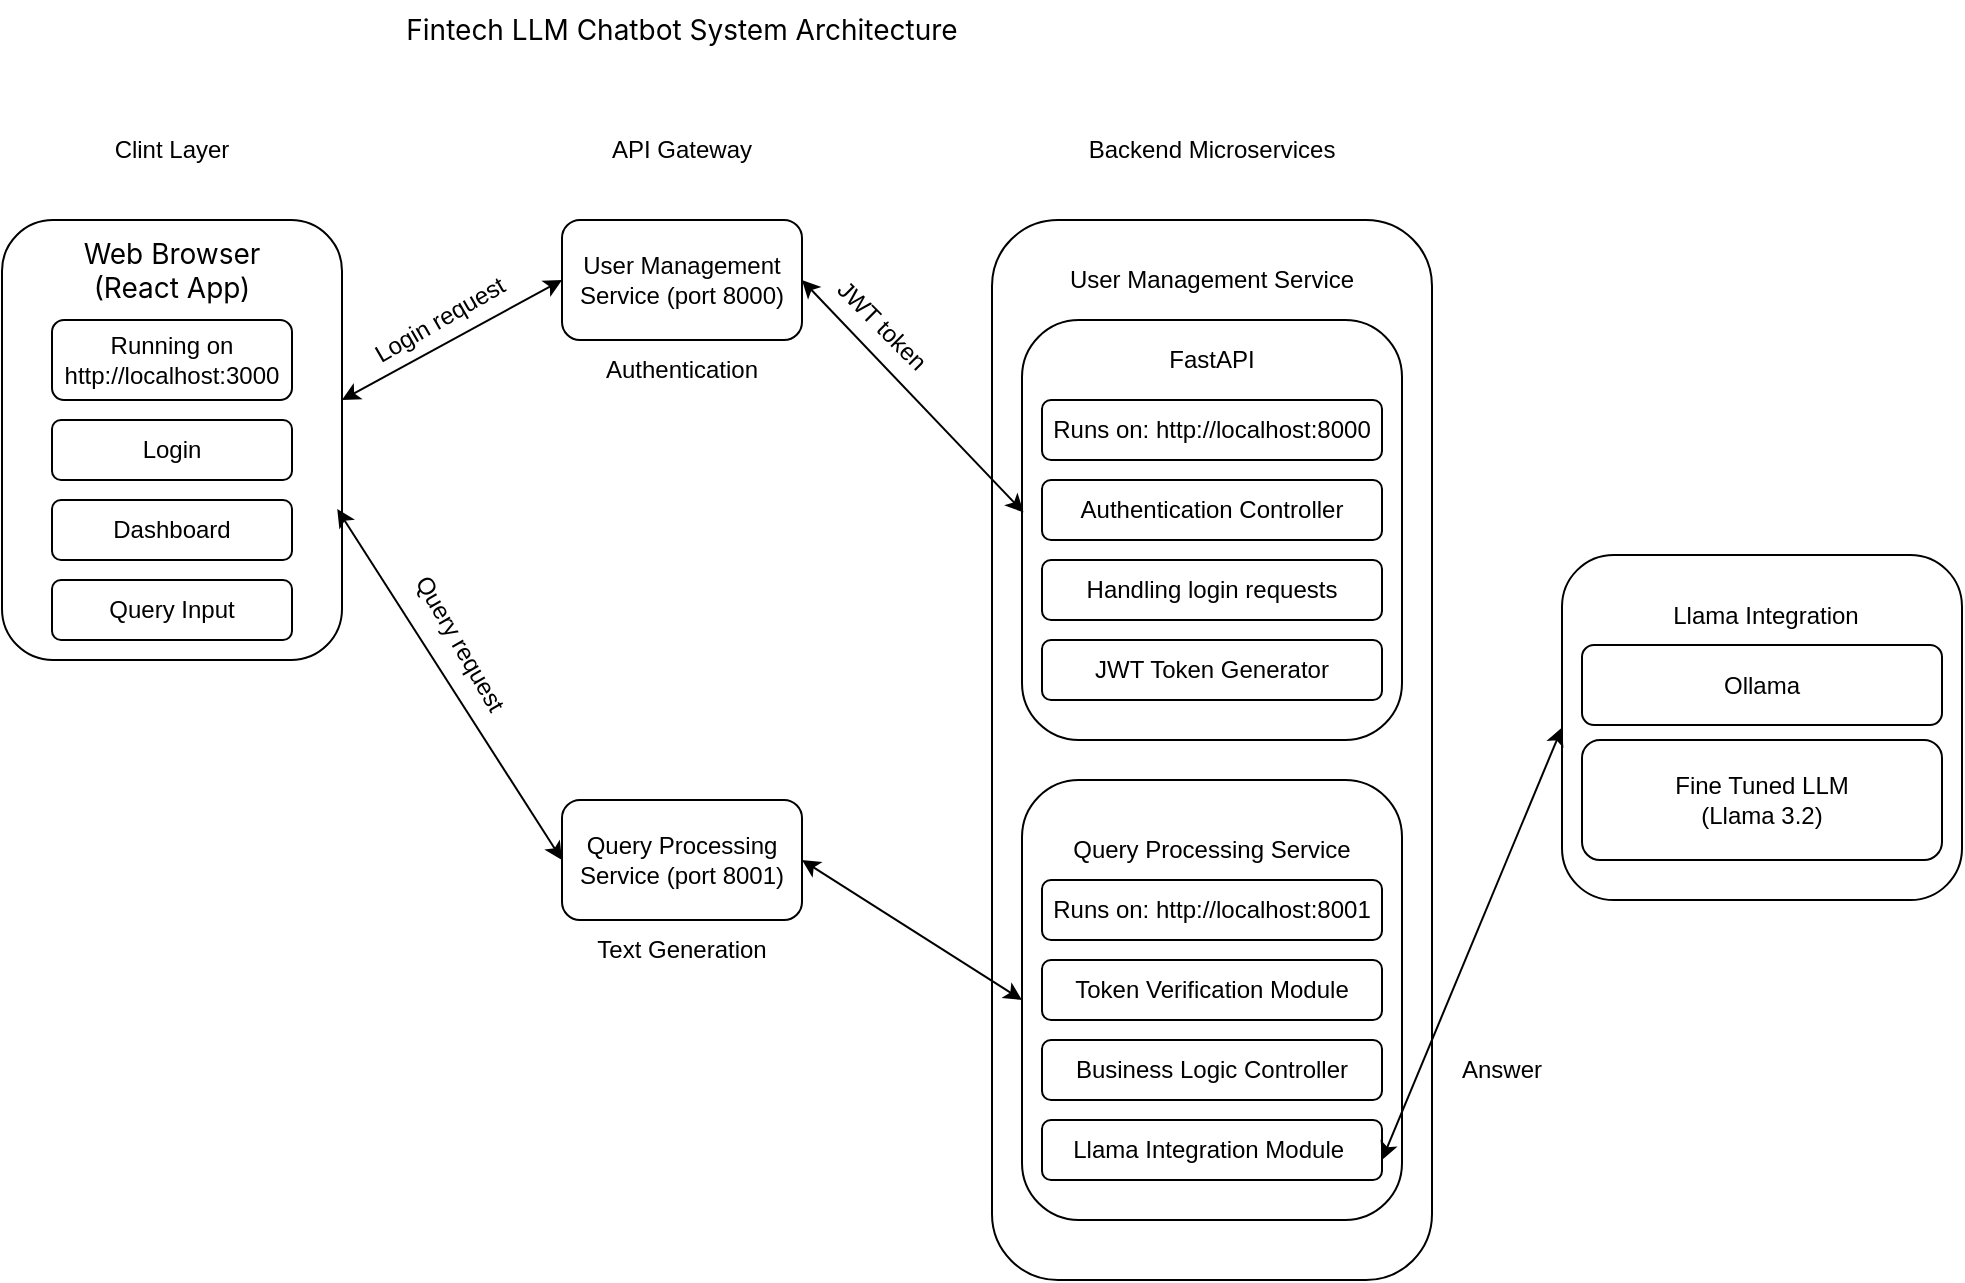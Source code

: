 <mxfile version="26.0.14">
  <diagram name="Page-1" id="GErbwyY22_0ohBwpbLKr">
    <mxGraphModel dx="1050" dy="569" grid="1" gridSize="10" guides="1" tooltips="1" connect="1" arrows="1" fold="1" page="1" pageScale="1" pageWidth="827" pageHeight="1169" math="0" shadow="0">
      <root>
        <mxCell id="0" />
        <mxCell id="1" parent="0" />
        <mxCell id="IijRfdu2nY_PAscciB4N-1" value="&lt;span style=&quot;font-family: Inter, system-ui, -apple-system, &amp;quot;Segoe UI&amp;quot;, Roboto, Ubuntu, Cantarell, &amp;quot;Noto Sans&amp;quot;, sans-serif, &amp;quot;Segoe UI&amp;quot;, Roboto, Ubuntu, Cantarell, &amp;quot;Noto Sans&amp;quot;, sans-serif; font-size: 14px; text-align: start;&quot;&gt;&lt;font style=&quot;color: rgb(0, 0, 0);&quot;&gt;Fintech LLM Chatbot System Architecture&lt;/font&gt;&lt;/span&gt;" style="text;html=1;align=center;verticalAlign=middle;whiteSpace=wrap;rounded=0;" vertex="1" parent="1">
          <mxGeometry x="150" y="30" width="420" height="30" as="geometry" />
        </mxCell>
        <mxCell id="IijRfdu2nY_PAscciB4N-7" value="Clint Layer" style="text;html=1;align=center;verticalAlign=middle;whiteSpace=wrap;rounded=0;" vertex="1" parent="1">
          <mxGeometry x="75" y="90" width="60" height="30" as="geometry" />
        </mxCell>
        <mxCell id="IijRfdu2nY_PAscciB4N-8" value="" style="rounded=1;whiteSpace=wrap;html=1;" vertex="1" parent="1">
          <mxGeometry x="20" y="140" width="170" height="220" as="geometry" />
        </mxCell>
        <mxCell id="IijRfdu2nY_PAscciB4N-9" value="&lt;span style=&quot;font-family: Inter, system-ui, -apple-system, &amp;quot;Segoe UI&amp;quot;, Roboto, Ubuntu, Cantarell, &amp;quot;Noto Sans&amp;quot;, sans-serif, &amp;quot;Segoe UI&amp;quot;, Roboto, Ubuntu, Cantarell, &amp;quot;Noto Sans&amp;quot;, sans-serif; font-size: 14px; text-align: start;&quot;&gt;&lt;font style=&quot;color: rgb(0, 0, 0);&quot;&gt;Web Browser (React App)&lt;/font&gt;&lt;/span&gt;" style="text;html=1;align=center;verticalAlign=middle;whiteSpace=wrap;rounded=0;" vertex="1" parent="1">
          <mxGeometry x="45" y="150" width="120" height="30" as="geometry" />
        </mxCell>
        <mxCell id="IijRfdu2nY_PAscciB4N-11" value="Running on http://localhost:3000" style="rounded=1;whiteSpace=wrap;html=1;" vertex="1" parent="1">
          <mxGeometry x="45" y="190" width="120" height="40" as="geometry" />
        </mxCell>
        <mxCell id="IijRfdu2nY_PAscciB4N-13" value="Login" style="rounded=1;whiteSpace=wrap;html=1;" vertex="1" parent="1">
          <mxGeometry x="45" y="240" width="120" height="30" as="geometry" />
        </mxCell>
        <mxCell id="IijRfdu2nY_PAscciB4N-14" value="Dashboard" style="rounded=1;whiteSpace=wrap;html=1;" vertex="1" parent="1">
          <mxGeometry x="45" y="280" width="120" height="30" as="geometry" />
        </mxCell>
        <mxCell id="IijRfdu2nY_PAscciB4N-15" value="Query Input" style="rounded=1;whiteSpace=wrap;html=1;" vertex="1" parent="1">
          <mxGeometry x="45" y="320" width="120" height="30" as="geometry" />
        </mxCell>
        <mxCell id="IijRfdu2nY_PAscciB4N-16" value="API Gateway" style="text;html=1;align=center;verticalAlign=middle;whiteSpace=wrap;rounded=0;" vertex="1" parent="1">
          <mxGeometry x="315" y="90" width="90" height="30" as="geometry" />
        </mxCell>
        <mxCell id="IijRfdu2nY_PAscciB4N-17" value="User Management Service (port 8000)" style="rounded=1;whiteSpace=wrap;html=1;" vertex="1" parent="1">
          <mxGeometry x="300" y="140" width="120" height="60" as="geometry" />
        </mxCell>
        <mxCell id="IijRfdu2nY_PAscciB4N-18" value="Query Processing Service (port 8001)" style="rounded=1;whiteSpace=wrap;html=1;" vertex="1" parent="1">
          <mxGeometry x="300" y="430" width="120" height="60" as="geometry" />
        </mxCell>
        <mxCell id="IijRfdu2nY_PAscciB4N-19" value="Backend Microservices" style="text;html=1;align=center;verticalAlign=middle;whiteSpace=wrap;rounded=0;" vertex="1" parent="1">
          <mxGeometry x="560" y="90" width="130" height="30" as="geometry" />
        </mxCell>
        <mxCell id="IijRfdu2nY_PAscciB4N-22" value="" style="rounded=1;whiteSpace=wrap;html=1;" vertex="1" parent="1">
          <mxGeometry x="515" y="140" width="220" height="530" as="geometry" />
        </mxCell>
        <mxCell id="IijRfdu2nY_PAscciB4N-23" value="User Management Service" style="text;html=1;align=center;verticalAlign=middle;whiteSpace=wrap;rounded=0;" vertex="1" parent="1">
          <mxGeometry x="525" y="155" width="200" height="30" as="geometry" />
        </mxCell>
        <mxCell id="IijRfdu2nY_PAscciB4N-24" value="" style="rounded=1;whiteSpace=wrap;html=1;" vertex="1" parent="1">
          <mxGeometry x="530" y="190" width="190" height="210" as="geometry" />
        </mxCell>
        <mxCell id="IijRfdu2nY_PAscciB4N-27" value="FastAPI" style="text;html=1;align=center;verticalAlign=middle;whiteSpace=wrap;rounded=0;" vertex="1" parent="1">
          <mxGeometry x="595" y="195" width="60" height="30" as="geometry" />
        </mxCell>
        <mxCell id="IijRfdu2nY_PAscciB4N-28" value="Runs on: http://localhost:8000" style="rounded=1;whiteSpace=wrap;html=1;" vertex="1" parent="1">
          <mxGeometry x="540" y="230" width="170" height="30" as="geometry" />
        </mxCell>
        <mxCell id="IijRfdu2nY_PAscciB4N-29" value="Authentication Controller" style="rounded=1;whiteSpace=wrap;html=1;" vertex="1" parent="1">
          <mxGeometry x="540" y="270" width="170" height="30" as="geometry" />
        </mxCell>
        <mxCell id="IijRfdu2nY_PAscciB4N-30" value="Handling login requests" style="rounded=1;whiteSpace=wrap;html=1;" vertex="1" parent="1">
          <mxGeometry x="540" y="310" width="170" height="30" as="geometry" />
        </mxCell>
        <mxCell id="IijRfdu2nY_PAscciB4N-31" value="JWT Token Generator" style="rounded=1;whiteSpace=wrap;html=1;" vertex="1" parent="1">
          <mxGeometry x="540" y="350" width="170" height="30" as="geometry" />
        </mxCell>
        <mxCell id="IijRfdu2nY_PAscciB4N-34" value="" style="rounded=1;whiteSpace=wrap;html=1;" vertex="1" parent="1">
          <mxGeometry x="530" y="420" width="190" height="220" as="geometry" />
        </mxCell>
        <mxCell id="IijRfdu2nY_PAscciB4N-35" value="Query Processing Service" style="text;html=1;align=center;verticalAlign=middle;whiteSpace=wrap;rounded=0;" vertex="1" parent="1">
          <mxGeometry x="540" y="440" width="170" height="30" as="geometry" />
        </mxCell>
        <mxCell id="IijRfdu2nY_PAscciB4N-36" value="Runs on: http://localhost:8001" style="rounded=1;whiteSpace=wrap;html=1;" vertex="1" parent="1">
          <mxGeometry x="540" y="470" width="170" height="30" as="geometry" />
        </mxCell>
        <mxCell id="IijRfdu2nY_PAscciB4N-37" value="Token Verification Module" style="rounded=1;whiteSpace=wrap;html=1;" vertex="1" parent="1">
          <mxGeometry x="540" y="510" width="170" height="30" as="geometry" />
        </mxCell>
        <mxCell id="IijRfdu2nY_PAscciB4N-38" value="Business Logic Controller" style="rounded=1;whiteSpace=wrap;html=1;" vertex="1" parent="1">
          <mxGeometry x="540" y="550" width="170" height="30" as="geometry" />
        </mxCell>
        <mxCell id="IijRfdu2nY_PAscciB4N-39" value="Llama Integration Module&amp;nbsp;" style="rounded=1;whiteSpace=wrap;html=1;" vertex="1" parent="1">
          <mxGeometry x="540" y="590" width="170" height="30" as="geometry" />
        </mxCell>
        <mxCell id="IijRfdu2nY_PAscciB4N-42" value="" style="rounded=1;whiteSpace=wrap;html=1;" vertex="1" parent="1">
          <mxGeometry x="800" y="307.5" width="200" height="172.5" as="geometry" />
        </mxCell>
        <mxCell id="IijRfdu2nY_PAscciB4N-43" value="Llama Integration" style="text;html=1;align=center;verticalAlign=middle;whiteSpace=wrap;rounded=0;" vertex="1" parent="1">
          <mxGeometry x="812" y="322.5" width="180" height="30" as="geometry" />
        </mxCell>
        <mxCell id="IijRfdu2nY_PAscciB4N-46" value="Ollama" style="rounded=1;whiteSpace=wrap;html=1;" vertex="1" parent="1">
          <mxGeometry x="810" y="352.5" width="180" height="40" as="geometry" />
        </mxCell>
        <mxCell id="IijRfdu2nY_PAscciB4N-47" value="Fine Tuned LLM&lt;div&gt;(Llama 3.2)&lt;/div&gt;" style="rounded=1;whiteSpace=wrap;html=1;" vertex="1" parent="1">
          <mxGeometry x="810" y="400" width="180" height="60" as="geometry" />
        </mxCell>
        <mxCell id="IijRfdu2nY_PAscciB4N-48" value="Authentication" style="text;html=1;align=center;verticalAlign=middle;whiteSpace=wrap;rounded=0;" vertex="1" parent="1">
          <mxGeometry x="330" y="200" width="60" height="30" as="geometry" />
        </mxCell>
        <mxCell id="IijRfdu2nY_PAscciB4N-49" value="Text Generation" style="text;html=1;align=center;verticalAlign=middle;whiteSpace=wrap;rounded=0;" vertex="1" parent="1">
          <mxGeometry x="290" y="490" width="140" height="30" as="geometry" />
        </mxCell>
        <mxCell id="IijRfdu2nY_PAscciB4N-50" value="Login request&amp;nbsp;" style="text;html=1;align=center;verticalAlign=middle;whiteSpace=wrap;rounded=0;rotation=-30;" vertex="1" parent="1">
          <mxGeometry x="191.34" y="174" width="98.66" height="30" as="geometry" />
        </mxCell>
        <mxCell id="IijRfdu2nY_PAscciB4N-51" value="Query request" style="text;html=1;align=center;verticalAlign=middle;whiteSpace=wrap;rounded=0;rotation=60;" vertex="1" parent="1">
          <mxGeometry x="209" y="337" width="80" height="30" as="geometry" />
        </mxCell>
        <mxCell id="IijRfdu2nY_PAscciB4N-52" value="" style="endArrow=classic;startArrow=classic;html=1;rounded=0;entryX=0;entryY=0.5;entryDx=0;entryDy=0;" edge="1" parent="1" target="IijRfdu2nY_PAscciB4N-17">
          <mxGeometry width="50" height="50" relative="1" as="geometry">
            <mxPoint x="190" y="230" as="sourcePoint" />
            <mxPoint x="240" y="180" as="targetPoint" />
          </mxGeometry>
        </mxCell>
        <mxCell id="IijRfdu2nY_PAscciB4N-53" value="" style="endArrow=classic;startArrow=classic;html=1;rounded=0;entryX=0.004;entryY=0.458;entryDx=0;entryDy=0;entryPerimeter=0;" edge="1" parent="1" target="IijRfdu2nY_PAscciB4N-24">
          <mxGeometry width="50" height="50" relative="1" as="geometry">
            <mxPoint x="420" y="170" as="sourcePoint" />
            <mxPoint x="470" y="120" as="targetPoint" />
          </mxGeometry>
        </mxCell>
        <mxCell id="IijRfdu2nY_PAscciB4N-54" value="JWT token" style="text;html=1;align=center;verticalAlign=middle;whiteSpace=wrap;rounded=0;rotation=45;" vertex="1" parent="1">
          <mxGeometry x="430" y="178" width="60" height="30" as="geometry" />
        </mxCell>
        <mxCell id="IijRfdu2nY_PAscciB4N-55" value="" style="endArrow=classic;startArrow=classic;html=1;rounded=0;entryX=0;entryY=0.5;entryDx=0;entryDy=0;exitX=0.986;exitY=0.657;exitDx=0;exitDy=0;exitPerimeter=0;" edge="1" parent="1" source="IijRfdu2nY_PAscciB4N-8" target="IijRfdu2nY_PAscciB4N-18">
          <mxGeometry width="50" height="50" relative="1" as="geometry">
            <mxPoint x="190" y="310" as="sourcePoint" />
            <mxPoint x="240" y="260" as="targetPoint" />
          </mxGeometry>
        </mxCell>
        <mxCell id="IijRfdu2nY_PAscciB4N-56" value="" style="endArrow=classic;startArrow=classic;html=1;rounded=0;entryX=0;entryY=0.5;entryDx=0;entryDy=0;" edge="1" parent="1" target="IijRfdu2nY_PAscciB4N-34">
          <mxGeometry width="50" height="50" relative="1" as="geometry">
            <mxPoint x="420" y="460" as="sourcePoint" />
            <mxPoint x="470" y="410" as="targetPoint" />
          </mxGeometry>
        </mxCell>
        <mxCell id="IijRfdu2nY_PAscciB4N-57" value="" style="endArrow=classic;startArrow=classic;html=1;rounded=0;entryX=0;entryY=0.5;entryDx=0;entryDy=0;" edge="1" parent="1" target="IijRfdu2nY_PAscciB4N-42">
          <mxGeometry width="50" height="50" relative="1" as="geometry">
            <mxPoint x="710" y="610" as="sourcePoint" />
            <mxPoint x="760" y="560" as="targetPoint" />
          </mxGeometry>
        </mxCell>
        <mxCell id="IijRfdu2nY_PAscciB4N-58" value="Answer" style="text;html=1;align=center;verticalAlign=middle;whiteSpace=wrap;rounded=0;" vertex="1" parent="1">
          <mxGeometry x="740" y="550" width="60" height="30" as="geometry" />
        </mxCell>
      </root>
    </mxGraphModel>
  </diagram>
</mxfile>
